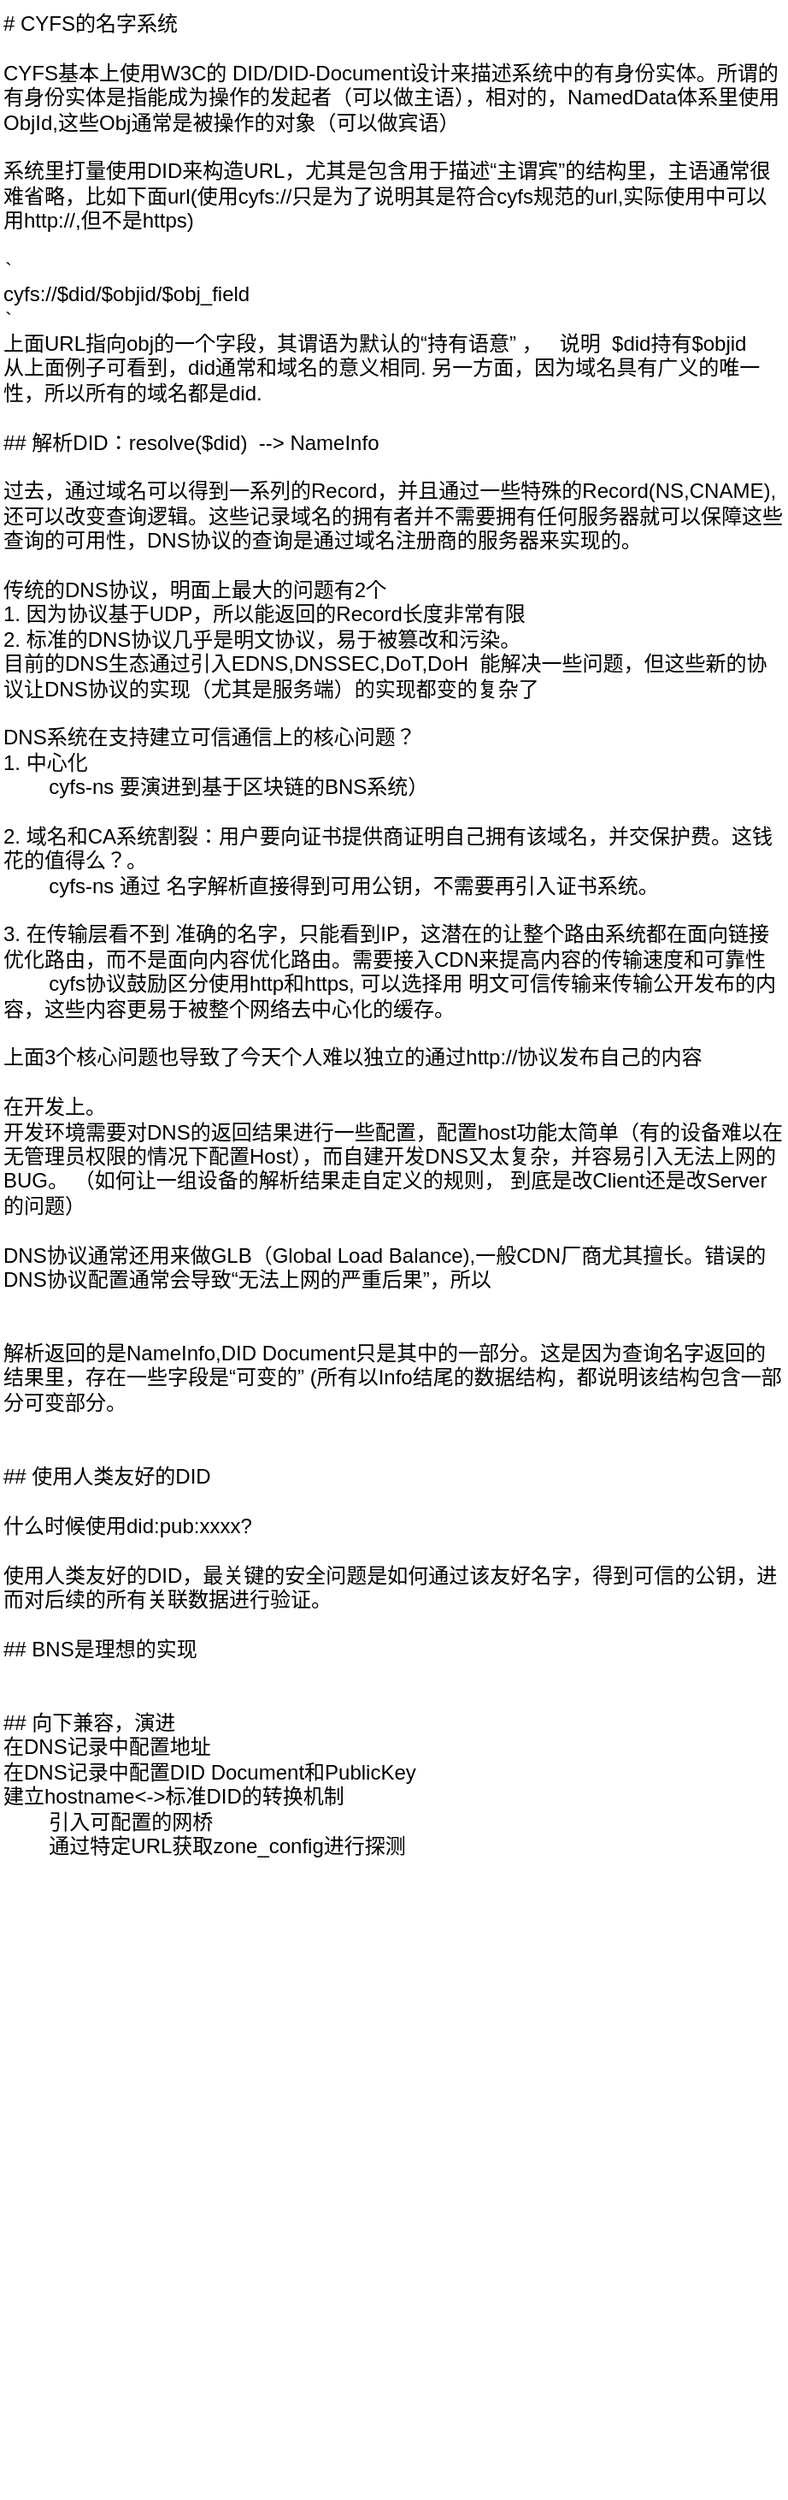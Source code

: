 <mxfile version="26.0.9">
  <diagram name="Page-1" id="dgCNba_4N36sK-C0k3VW">
    <mxGraphModel dx="891" dy="641" grid="1" gridSize="10" guides="1" tooltips="1" connect="1" arrows="1" fold="1" page="1" pageScale="1" pageWidth="850" pageHeight="1100" math="0" shadow="0">
      <root>
        <mxCell id="0" />
        <mxCell id="1" parent="0" />
        <mxCell id="gQ9-Sp076uqV0BIO-Fmd-1" value="# CYFS的名字系统&lt;div&gt;&lt;br&gt;&lt;/div&gt;&lt;div&gt;&lt;span style=&quot;background-color: transparent; color: light-dark(rgb(0, 0, 0), rgb(255, 255, 255));&quot;&gt;CYFS基本上使用W3C的 DID/DID-Document设计来描述系统中的有身份实体。所谓的有身份实体是指能成为操作的发起者（可以做主语），相对的，NamedData体系里使用ObjId,这些Obj通常是被操作的对象（可以做宾语）&lt;/span&gt;&lt;br&gt;&lt;/div&gt;&lt;div&gt;&lt;br&gt;&lt;/div&gt;&lt;div&gt;系统里打量使用DID来构造URL，尤其是包含用于描述“主谓宾”的结构里，主语通常很难省略，比如下面url(使用cyfs://只是为了说明其是符合cyfs规范的url,实际使用中可以用http://,但不是https)&lt;/div&gt;&lt;div&gt;&lt;br&gt;&lt;/div&gt;&lt;div&gt;```&lt;/div&gt;&lt;div&gt;cyfs://$did/$objid/$obj_field&amp;nbsp; &amp;nbsp;&lt;/div&gt;&lt;div&gt;```&lt;/div&gt;&lt;div&gt;上面URL指向obj的一个字段，其谓语为默认的“持有语意” ，&amp;nbsp; &amp;nbsp;说明&amp;nbsp; $did持有$objid&lt;/div&gt;&lt;div&gt;从上面例子可看到，did通常和域名的意义相同. 另一方面，因为域名具有广义的唯一性，所以所有的域名都是did.&lt;/div&gt;&lt;div&gt;&lt;br&gt;&lt;/div&gt;&lt;div&gt;## 解析DID：resolve($did)&amp;nbsp; --&amp;gt; NameInfo&lt;/div&gt;&lt;div&gt;&lt;br&gt;&lt;/div&gt;&lt;div&gt;过去，通过域名可以得到一系列的Record，并且通过一些特殊的Record(NS,CNAME),还可以改变查询逻辑。这些记录域名的拥有者并不需要拥有任何服务器就可以保障这些查询的可用性，DNS协议的查询是通过域名注册商的服务器来实现的。&lt;/div&gt;&lt;div&gt;&lt;br&gt;&lt;/div&gt;&lt;div&gt;传统的DNS协议，明面上最大的问题有2个&lt;/div&gt;&lt;div&gt;1. 因为协议基于UDP，所以能返回的Record长度非常有限&lt;/div&gt;&lt;div&gt;2. 标准的DNS协议几乎是明文协议，易于被篡改和污染。&amp;nbsp;&lt;/div&gt;&lt;div&gt;目前的DNS生态通过引入EDNS,DNSSEC,DoT,DoH&amp;nbsp; 能解决一些问题，但这些新的协议让DNS协议的实现（尤其是服务端）的实现都变的复杂了&lt;br&gt;&lt;/div&gt;&lt;div&gt;&lt;br&gt;&lt;/div&gt;&lt;div&gt;DNS系统在支持建立可信通信上的核心问题？&lt;/div&gt;&lt;div&gt;1. 中心化&lt;/div&gt;&lt;div&gt;&lt;span style=&quot;white-space: pre;&quot;&gt;&#x9;&lt;/span&gt;cyfs-ns 要演进到基于区块链的BNS系统）&lt;/div&gt;&lt;div&gt;&lt;br&gt;&lt;/div&gt;&lt;div&gt;2. 域名和CA系统割裂：用户要向证书提供商证明自己拥有该域名，并交保护费。&lt;span style=&quot;background-color: transparent; color: light-dark(rgb(0, 0, 0), rgb(255, 255, 255));&quot;&gt;这钱花的值得么？。&lt;/span&gt;&lt;/div&gt;&lt;div&gt;&amp;nbsp; &amp;nbsp; &lt;span style=&quot;white-space: pre;&quot;&gt;&#x9;&lt;/span&gt;cyfs-ns 通过 名字解析直接得到可用公钥，不需要再引入证书系统。&lt;/div&gt;&lt;div&gt;&lt;br&gt;&lt;/div&gt;&lt;div&gt;3. 在传输层看不到 准确的名字，只能看到IP，这潜在的让整个路由系统都在面向链接优化路由，而不是面向内容优化路由。需要接入CDN来提高内容的传输速度和可靠性&lt;/div&gt;&lt;div&gt;&lt;span style=&quot;white-space: pre;&quot;&gt;&#x9;&lt;/span&gt;cyfs协议鼓励区分使用http和https, 可以选择用 明文可信传输来传输公开发布的内容，这些内容更易于被整个网络去中心化的缓存。&amp;nbsp;&lt;br&gt;&lt;/div&gt;&lt;div&gt;&lt;br&gt;&lt;/div&gt;&lt;div&gt;上面3个核心问题也导致了今天个人难以独立的通过http://协议发布自己的内容&lt;/div&gt;&lt;div&gt;&lt;br&gt;&lt;/div&gt;&lt;div&gt;在开发上。&lt;/div&gt;&lt;div&gt;开发环境需要对DNS的返回结果进行一些配置，配置host功能太简单（有的设备难以在无管理员权限的情况下配置Host），而自建开发DNS又太复杂，并容易引入无法上网的BUG。 （如何让一组设备的解析结果走自定义的规则， 到底是改Client还是改Server的问题）&lt;/div&gt;&lt;div&gt;&lt;br&gt;&lt;/div&gt;&lt;div&gt;DNS协议通常还用来做GLB（Global Load Balance),一般CDN厂商尤其擅长。错误的DNS协议配置通常会导致“无法上网的严重后果”，所以&lt;/div&gt;&lt;div&gt;&lt;br&gt;&lt;/div&gt;&lt;div&gt;&lt;br&gt;&lt;/div&gt;&lt;div&gt;解析返回的是NameInfo,DID Document只是其中的一部分。这是因为查询名字返回的结果里，存在一些字段是“可变的” (所有以Info结尾的数据结构，都说明该结构包含一部分可变部分。&lt;/div&gt;&lt;div&gt;&lt;br&gt;&lt;/div&gt;&lt;div&gt;&lt;br&gt;&lt;/div&gt;&lt;div&gt;## 使用人类友好的DID&lt;/div&gt;&lt;div&gt;&lt;br&gt;&lt;/div&gt;&lt;div&gt;什么时候使用did:pub:xxxx?&amp;nbsp;&lt;/div&gt;&lt;div&gt;&lt;br&gt;&lt;/div&gt;&lt;div&gt;使用人类友好的DID，最关键的安全问题是如何通过该友好名字，得到可信的公钥，进而对后续的所有关联数据进行验证。&lt;/div&gt;&lt;div&gt;&lt;br&gt;&lt;/div&gt;&lt;div&gt;## BNS是理想的实现&lt;/div&gt;&lt;div&gt;&lt;br&gt;&lt;/div&gt;&lt;div&gt;&lt;br&gt;&lt;/div&gt;&lt;div&gt;## 向下兼容，演进&lt;/div&gt;&lt;div&gt;在DNS记录中配置地址&lt;/div&gt;&lt;div&gt;在DNS记录中配置DID Document和PublicKey&lt;/div&gt;&lt;div&gt;建立hostname&amp;lt;-&amp;gt;标准DID的转换机制&lt;/div&gt;&lt;div&gt;&lt;span style=&quot;white-space: pre;&quot;&gt;&#x9;&lt;/span&gt;引入可配置的网桥&lt;br&gt;&lt;/div&gt;&lt;div&gt;&lt;span style=&quot;white-space: pre;&quot;&gt;&#x9;&lt;/span&gt;通过特定URL获取zone_config进行探测&lt;br&gt;&lt;/div&gt;&lt;div&gt;&lt;br&gt;&lt;/div&gt;&lt;div&gt;&lt;br&gt;&lt;/div&gt;&lt;div&gt;&lt;br&gt;&lt;/div&gt;&lt;div&gt;&lt;br&gt;&lt;/div&gt;" style="text;html=1;align=left;verticalAlign=top;whiteSpace=wrap;rounded=0;" vertex="1" parent="1">
          <mxGeometry x="30" y="10" width="460" height="1460" as="geometry" />
        </mxCell>
      </root>
    </mxGraphModel>
  </diagram>
</mxfile>

